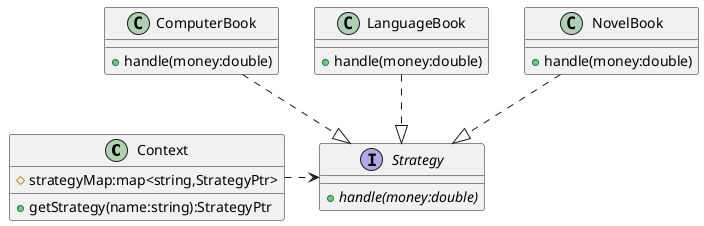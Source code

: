 @startuml
class Context{
#strategyMap:map<string,StrategyPtr>
+getStrategy(name:string):StrategyPtr
}
interface Strategy{
+{abstract}handle(money:double)
}

class ComputerBook{
+handle(money:double)
}

class LanguageBook{
+handle(money:double)
}

class NovelBook{
+handle(money:double)
}

ComputerBook ..|> Strategy
LanguageBook ..|> Strategy
NovelBook ..|> Strategy
Context .> Strategy

@enduml